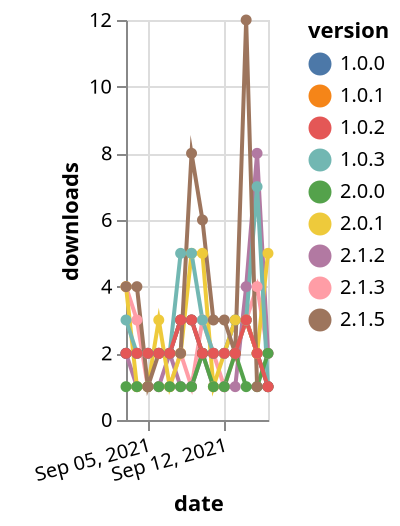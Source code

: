 {"$schema": "https://vega.github.io/schema/vega-lite/v5.json", "description": "A simple bar chart with embedded data.", "data": {"values": [{"date": "2021-09-03", "total": 382, "delta": 4, "version": "2.1.3"}, {"date": "2021-09-04", "total": 385, "delta": 3, "version": "2.1.3"}, {"date": "2021-09-05", "total": 386, "delta": 1, "version": "2.1.3"}, {"date": "2021-09-06", "total": 387, "delta": 1, "version": "2.1.3"}, {"date": "2021-09-07", "total": 388, "delta": 1, "version": "2.1.3"}, {"date": "2021-09-08", "total": 390, "delta": 2, "version": "2.1.3"}, {"date": "2021-09-09", "total": 391, "delta": 1, "version": "2.1.3"}, {"date": "2021-09-10", "total": 394, "delta": 3, "version": "2.1.3"}, {"date": "2021-09-11", "total": 396, "delta": 2, "version": "2.1.3"}, {"date": "2021-09-12", "total": 397, "delta": 1, "version": "2.1.3"}, {"date": "2021-09-13", "total": 399, "delta": 2, "version": "2.1.3"}, {"date": "2021-09-14", "total": 402, "delta": 3, "version": "2.1.3"}, {"date": "2021-09-15", "total": 406, "delta": 4, "version": "2.1.3"}, {"date": "2021-09-16", "total": 408, "delta": 2, "version": "2.1.3"}, {"date": "2021-09-03", "total": 2586, "delta": 2, "version": "1.0.1"}, {"date": "2021-09-04", "total": 2588, "delta": 2, "version": "1.0.1"}, {"date": "2021-09-05", "total": 2590, "delta": 2, "version": "1.0.1"}, {"date": "2021-09-06", "total": 2592, "delta": 2, "version": "1.0.1"}, {"date": "2021-09-07", "total": 2594, "delta": 2, "version": "1.0.1"}, {"date": "2021-09-08", "total": 2597, "delta": 3, "version": "1.0.1"}, {"date": "2021-09-09", "total": 2600, "delta": 3, "version": "1.0.1"}, {"date": "2021-09-10", "total": 2602, "delta": 2, "version": "1.0.1"}, {"date": "2021-09-11", "total": 2604, "delta": 2, "version": "1.0.1"}, {"date": "2021-09-12", "total": 2606, "delta": 2, "version": "1.0.1"}, {"date": "2021-09-13", "total": 2608, "delta": 2, "version": "1.0.1"}, {"date": "2021-09-14", "total": 2611, "delta": 3, "version": "1.0.1"}, {"date": "2021-09-15", "total": 2613, "delta": 2, "version": "1.0.1"}, {"date": "2021-09-16", "total": 2614, "delta": 1, "version": "1.0.1"}, {"date": "2021-09-03", "total": 213, "delta": 2, "version": "2.1.2"}, {"date": "2021-09-04", "total": 214, "delta": 1, "version": "2.1.2"}, {"date": "2021-09-05", "total": 215, "delta": 1, "version": "2.1.2"}, {"date": "2021-09-06", "total": 216, "delta": 1, "version": "2.1.2"}, {"date": "2021-09-07", "total": 218, "delta": 2, "version": "2.1.2"}, {"date": "2021-09-08", "total": 219, "delta": 1, "version": "2.1.2"}, {"date": "2021-09-09", "total": 220, "delta": 1, "version": "2.1.2"}, {"date": "2021-09-10", "total": 222, "delta": 2, "version": "2.1.2"}, {"date": "2021-09-11", "total": 223, "delta": 1, "version": "2.1.2"}, {"date": "2021-09-12", "total": 224, "delta": 1, "version": "2.1.2"}, {"date": "2021-09-13", "total": 225, "delta": 1, "version": "2.1.2"}, {"date": "2021-09-14", "total": 229, "delta": 4, "version": "2.1.2"}, {"date": "2021-09-15", "total": 237, "delta": 8, "version": "2.1.2"}, {"date": "2021-09-16", "total": 239, "delta": 2, "version": "2.1.2"}, {"date": "2021-09-03", "total": 2757, "delta": 2, "version": "1.0.0"}, {"date": "2021-09-04", "total": 2759, "delta": 2, "version": "1.0.0"}, {"date": "2021-09-05", "total": 2761, "delta": 2, "version": "1.0.0"}, {"date": "2021-09-06", "total": 2763, "delta": 2, "version": "1.0.0"}, {"date": "2021-09-07", "total": 2765, "delta": 2, "version": "1.0.0"}, {"date": "2021-09-08", "total": 2768, "delta": 3, "version": "1.0.0"}, {"date": "2021-09-09", "total": 2771, "delta": 3, "version": "1.0.0"}, {"date": "2021-09-10", "total": 2773, "delta": 2, "version": "1.0.0"}, {"date": "2021-09-11", "total": 2775, "delta": 2, "version": "1.0.0"}, {"date": "2021-09-12", "total": 2777, "delta": 2, "version": "1.0.0"}, {"date": "2021-09-13", "total": 2780, "delta": 3, "version": "1.0.0"}, {"date": "2021-09-14", "total": 2783, "delta": 3, "version": "1.0.0"}, {"date": "2021-09-15", "total": 2785, "delta": 2, "version": "1.0.0"}, {"date": "2021-09-16", "total": 2786, "delta": 1, "version": "1.0.0"}, {"date": "2021-09-03", "total": 1199, "delta": 4, "version": "2.0.1"}, {"date": "2021-09-04", "total": 1200, "delta": 1, "version": "2.0.1"}, {"date": "2021-09-05", "total": 1201, "delta": 1, "version": "2.0.1"}, {"date": "2021-09-06", "total": 1204, "delta": 3, "version": "2.0.1"}, {"date": "2021-09-07", "total": 1205, "delta": 1, "version": "2.0.1"}, {"date": "2021-09-08", "total": 1207, "delta": 2, "version": "2.0.1"}, {"date": "2021-09-09", "total": 1212, "delta": 5, "version": "2.0.1"}, {"date": "2021-09-10", "total": 1217, "delta": 5, "version": "2.0.1"}, {"date": "2021-09-11", "total": 1218, "delta": 1, "version": "2.0.1"}, {"date": "2021-09-12", "total": 1220, "delta": 2, "version": "2.0.1"}, {"date": "2021-09-13", "total": 1223, "delta": 3, "version": "2.0.1"}, {"date": "2021-09-14", "total": 1226, "delta": 3, "version": "2.0.1"}, {"date": "2021-09-15", "total": 1228, "delta": 2, "version": "2.0.1"}, {"date": "2021-09-16", "total": 1233, "delta": 5, "version": "2.0.1"}, {"date": "2021-09-03", "total": 4637, "delta": 3, "version": "1.0.3"}, {"date": "2021-09-04", "total": 4639, "delta": 2, "version": "1.0.3"}, {"date": "2021-09-05", "total": 4641, "delta": 2, "version": "1.0.3"}, {"date": "2021-09-06", "total": 4643, "delta": 2, "version": "1.0.3"}, {"date": "2021-09-07", "total": 4645, "delta": 2, "version": "1.0.3"}, {"date": "2021-09-08", "total": 4650, "delta": 5, "version": "1.0.3"}, {"date": "2021-09-09", "total": 4655, "delta": 5, "version": "1.0.3"}, {"date": "2021-09-10", "total": 4658, "delta": 3, "version": "1.0.3"}, {"date": "2021-09-11", "total": 4660, "delta": 2, "version": "1.0.3"}, {"date": "2021-09-12", "total": 4662, "delta": 2, "version": "1.0.3"}, {"date": "2021-09-13", "total": 4664, "delta": 2, "version": "1.0.3"}, {"date": "2021-09-14", "total": 4667, "delta": 3, "version": "1.0.3"}, {"date": "2021-09-15", "total": 4674, "delta": 7, "version": "1.0.3"}, {"date": "2021-09-16", "total": 4675, "delta": 1, "version": "1.0.3"}, {"date": "2021-09-03", "total": 205, "delta": 1, "version": "2.0.0"}, {"date": "2021-09-04", "total": 206, "delta": 1, "version": "2.0.0"}, {"date": "2021-09-05", "total": 207, "delta": 1, "version": "2.0.0"}, {"date": "2021-09-06", "total": 208, "delta": 1, "version": "2.0.0"}, {"date": "2021-09-07", "total": 209, "delta": 1, "version": "2.0.0"}, {"date": "2021-09-08", "total": 210, "delta": 1, "version": "2.0.0"}, {"date": "2021-09-09", "total": 211, "delta": 1, "version": "2.0.0"}, {"date": "2021-09-10", "total": 213, "delta": 2, "version": "2.0.0"}, {"date": "2021-09-11", "total": 214, "delta": 1, "version": "2.0.0"}, {"date": "2021-09-12", "total": 215, "delta": 1, "version": "2.0.0"}, {"date": "2021-09-13", "total": 217, "delta": 2, "version": "2.0.0"}, {"date": "2021-09-14", "total": 218, "delta": 1, "version": "2.0.0"}, {"date": "2021-09-15", "total": 219, "delta": 1, "version": "2.0.0"}, {"date": "2021-09-16", "total": 221, "delta": 2, "version": "2.0.0"}, {"date": "2021-09-03", "total": 60, "delta": 4, "version": "2.1.5"}, {"date": "2021-09-04", "total": 64, "delta": 4, "version": "2.1.5"}, {"date": "2021-09-05", "total": 65, "delta": 1, "version": "2.1.5"}, {"date": "2021-09-06", "total": 67, "delta": 2, "version": "2.1.5"}, {"date": "2021-09-07", "total": 69, "delta": 2, "version": "2.1.5"}, {"date": "2021-09-08", "total": 71, "delta": 2, "version": "2.1.5"}, {"date": "2021-09-09", "total": 79, "delta": 8, "version": "2.1.5"}, {"date": "2021-09-10", "total": 85, "delta": 6, "version": "2.1.5"}, {"date": "2021-09-11", "total": 88, "delta": 3, "version": "2.1.5"}, {"date": "2021-09-12", "total": 91, "delta": 3, "version": "2.1.5"}, {"date": "2021-09-13", "total": 93, "delta": 2, "version": "2.1.5"}, {"date": "2021-09-14", "total": 105, "delta": 12, "version": "2.1.5"}, {"date": "2021-09-15", "total": 106, "delta": 1, "version": "2.1.5"}, {"date": "2021-09-16", "total": 107, "delta": 1, "version": "2.1.5"}, {"date": "2021-09-03", "total": 2587, "delta": 2, "version": "1.0.2"}, {"date": "2021-09-04", "total": 2589, "delta": 2, "version": "1.0.2"}, {"date": "2021-09-05", "total": 2591, "delta": 2, "version": "1.0.2"}, {"date": "2021-09-06", "total": 2593, "delta": 2, "version": "1.0.2"}, {"date": "2021-09-07", "total": 2595, "delta": 2, "version": "1.0.2"}, {"date": "2021-09-08", "total": 2598, "delta": 3, "version": "1.0.2"}, {"date": "2021-09-09", "total": 2601, "delta": 3, "version": "1.0.2"}, {"date": "2021-09-10", "total": 2603, "delta": 2, "version": "1.0.2"}, {"date": "2021-09-11", "total": 2605, "delta": 2, "version": "1.0.2"}, {"date": "2021-09-12", "total": 2607, "delta": 2, "version": "1.0.2"}, {"date": "2021-09-13", "total": 2609, "delta": 2, "version": "1.0.2"}, {"date": "2021-09-14", "total": 2612, "delta": 3, "version": "1.0.2"}, {"date": "2021-09-15", "total": 2614, "delta": 2, "version": "1.0.2"}, {"date": "2021-09-16", "total": 2615, "delta": 1, "version": "1.0.2"}]}, "width": "container", "mark": {"type": "line", "point": {"filled": true}}, "encoding": {"x": {"field": "date", "type": "temporal", "timeUnit": "yearmonthdate", "title": "date", "axis": {"labelAngle": -15}}, "y": {"field": "delta", "type": "quantitative", "title": "downloads"}, "color": {"field": "version", "type": "nominal"}, "tooltip": {"field": "delta"}}}